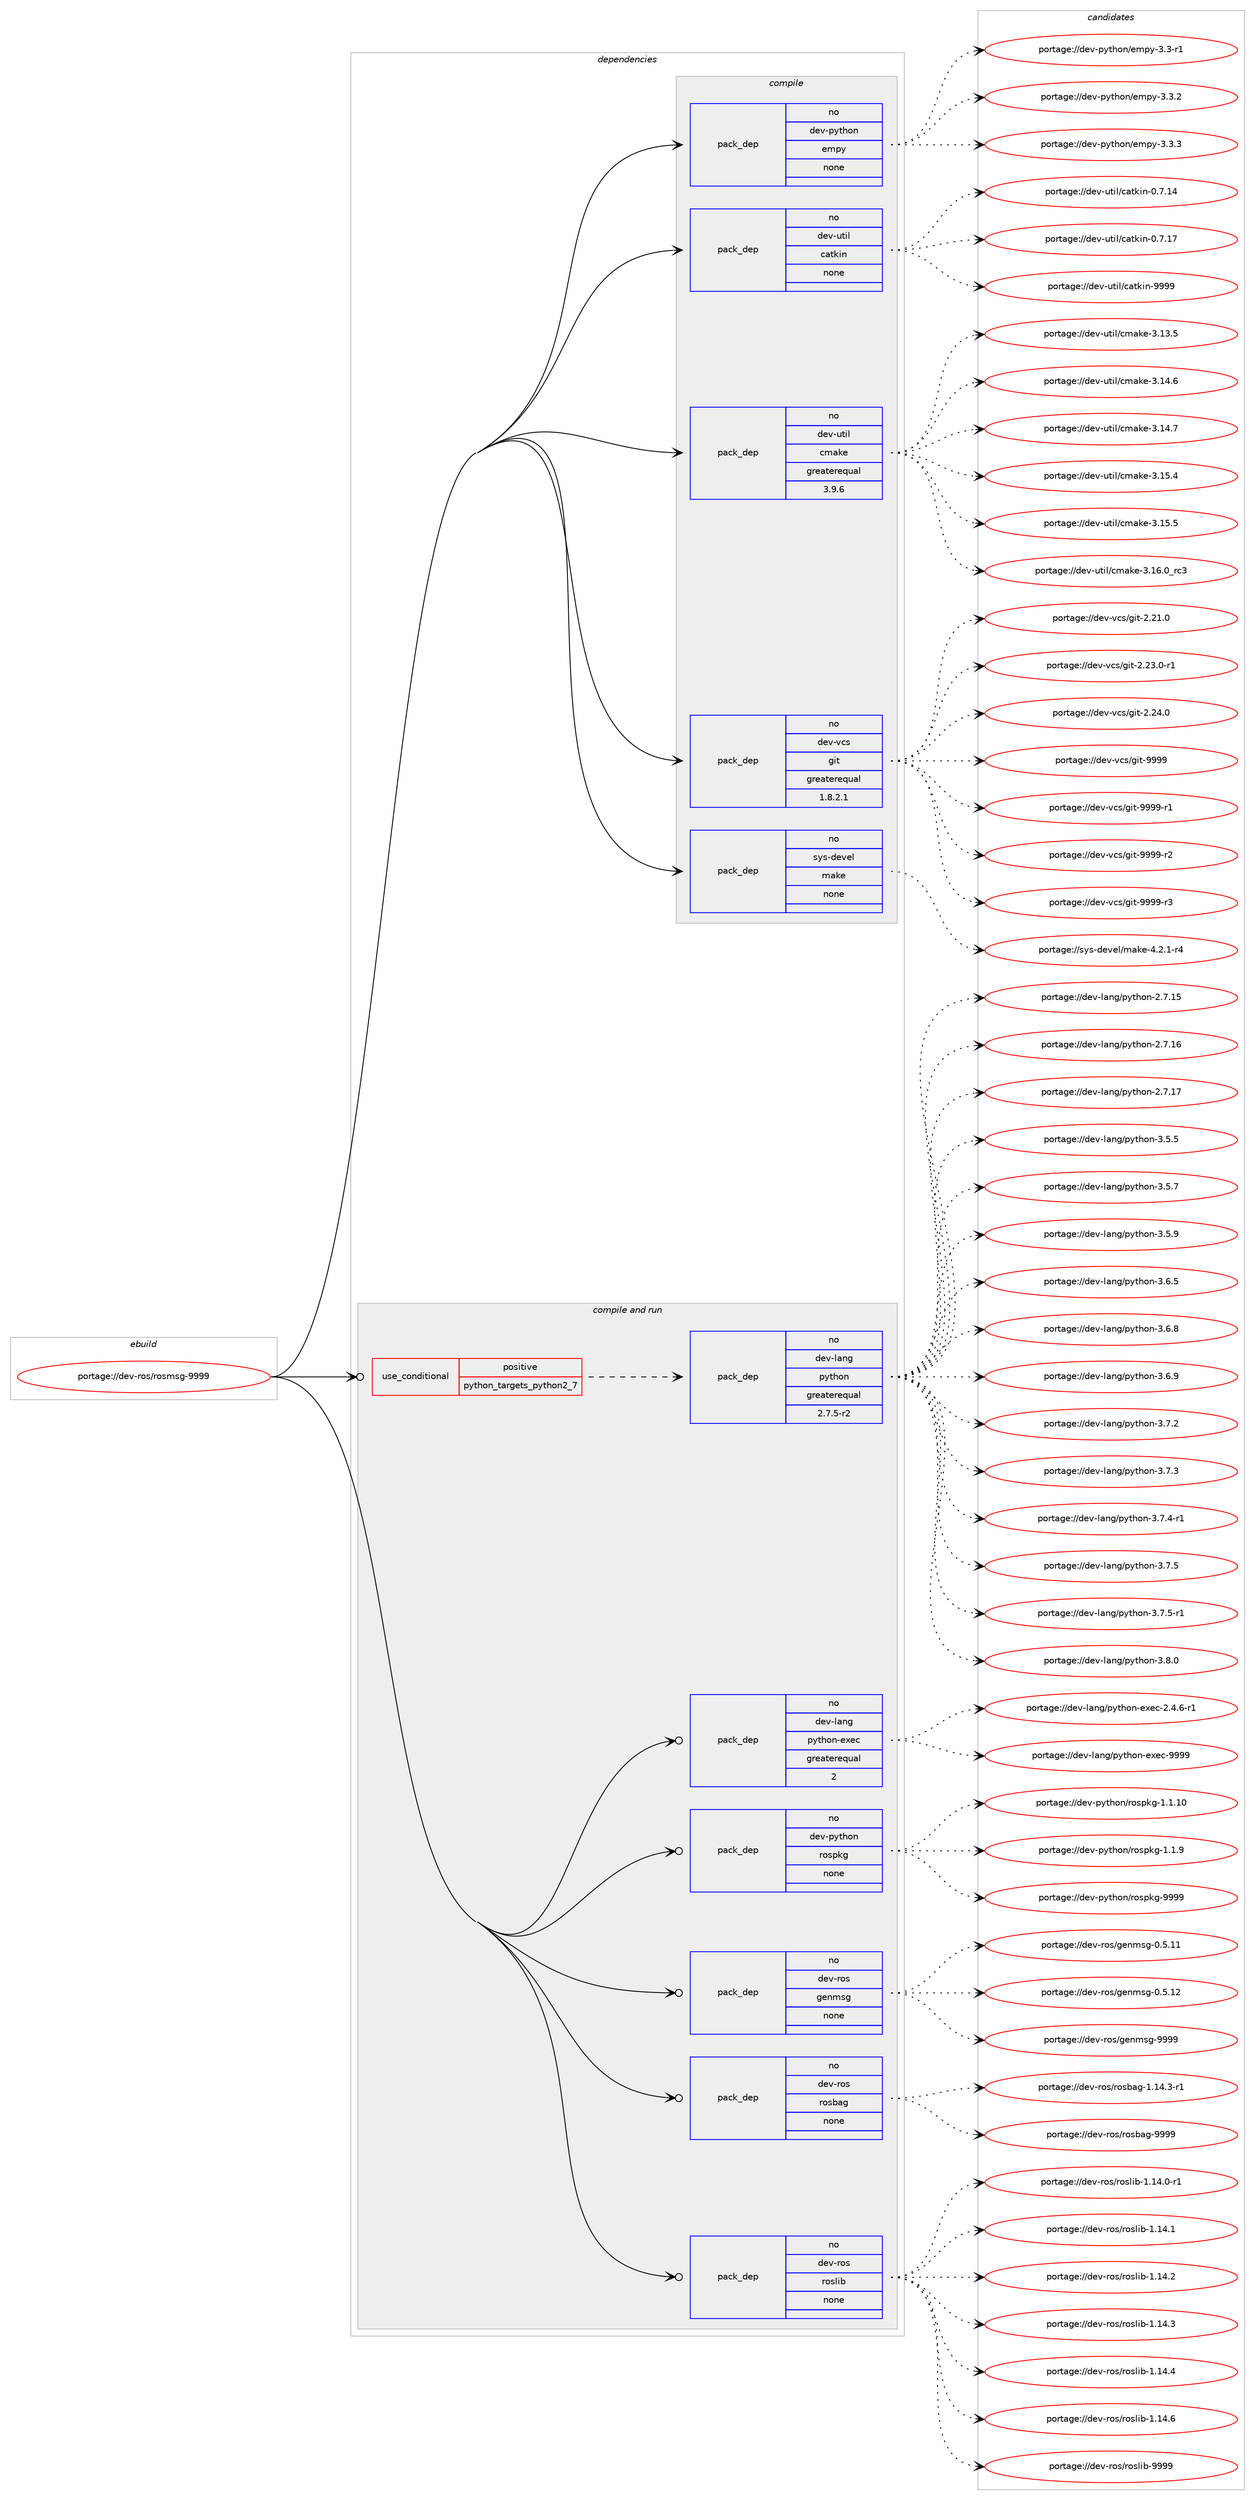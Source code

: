 digraph prolog {

# *************
# Graph options
# *************

newrank=true;
concentrate=true;
compound=true;
graph [rankdir=LR,fontname=Helvetica,fontsize=10,ranksep=1.5];#, ranksep=2.5, nodesep=0.2];
edge  [arrowhead=vee];
node  [fontname=Helvetica,fontsize=10];

# **********
# The ebuild
# **********

subgraph cluster_leftcol {
color=gray;
rank=same;
label=<<i>ebuild</i>>;
id [label="portage://dev-ros/rosmsg-9999", color=red, width=4, href="../dev-ros/rosmsg-9999.svg"];
}

# ****************
# The dependencies
# ****************

subgraph cluster_midcol {
color=gray;
label=<<i>dependencies</i>>;
subgraph cluster_compile {
fillcolor="#eeeeee";
style=filled;
label=<<i>compile</i>>;
subgraph pack149816 {
dependency197352 [label=<<TABLE BORDER="0" CELLBORDER="1" CELLSPACING="0" CELLPADDING="4" WIDTH="220"><TR><TD ROWSPAN="6" CELLPADDING="30">pack_dep</TD></TR><TR><TD WIDTH="110">no</TD></TR><TR><TD>dev-python</TD></TR><TR><TD>empy</TD></TR><TR><TD>none</TD></TR><TR><TD></TD></TR></TABLE>>, shape=none, color=blue];
}
id:e -> dependency197352:w [weight=20,style="solid",arrowhead="vee"];
subgraph pack149817 {
dependency197353 [label=<<TABLE BORDER="0" CELLBORDER="1" CELLSPACING="0" CELLPADDING="4" WIDTH="220"><TR><TD ROWSPAN="6" CELLPADDING="30">pack_dep</TD></TR><TR><TD WIDTH="110">no</TD></TR><TR><TD>dev-util</TD></TR><TR><TD>catkin</TD></TR><TR><TD>none</TD></TR><TR><TD></TD></TR></TABLE>>, shape=none, color=blue];
}
id:e -> dependency197353:w [weight=20,style="solid",arrowhead="vee"];
subgraph pack149818 {
dependency197354 [label=<<TABLE BORDER="0" CELLBORDER="1" CELLSPACING="0" CELLPADDING="4" WIDTH="220"><TR><TD ROWSPAN="6" CELLPADDING="30">pack_dep</TD></TR><TR><TD WIDTH="110">no</TD></TR><TR><TD>dev-util</TD></TR><TR><TD>cmake</TD></TR><TR><TD>greaterequal</TD></TR><TR><TD>3.9.6</TD></TR></TABLE>>, shape=none, color=blue];
}
id:e -> dependency197354:w [weight=20,style="solid",arrowhead="vee"];
subgraph pack149819 {
dependency197355 [label=<<TABLE BORDER="0" CELLBORDER="1" CELLSPACING="0" CELLPADDING="4" WIDTH="220"><TR><TD ROWSPAN="6" CELLPADDING="30">pack_dep</TD></TR><TR><TD WIDTH="110">no</TD></TR><TR><TD>dev-vcs</TD></TR><TR><TD>git</TD></TR><TR><TD>greaterequal</TD></TR><TR><TD>1.8.2.1</TD></TR></TABLE>>, shape=none, color=blue];
}
id:e -> dependency197355:w [weight=20,style="solid",arrowhead="vee"];
subgraph pack149820 {
dependency197356 [label=<<TABLE BORDER="0" CELLBORDER="1" CELLSPACING="0" CELLPADDING="4" WIDTH="220"><TR><TD ROWSPAN="6" CELLPADDING="30">pack_dep</TD></TR><TR><TD WIDTH="110">no</TD></TR><TR><TD>sys-devel</TD></TR><TR><TD>make</TD></TR><TR><TD>none</TD></TR><TR><TD></TD></TR></TABLE>>, shape=none, color=blue];
}
id:e -> dependency197356:w [weight=20,style="solid",arrowhead="vee"];
}
subgraph cluster_compileandrun {
fillcolor="#eeeeee";
style=filled;
label=<<i>compile and run</i>>;
subgraph cond44108 {
dependency197357 [label=<<TABLE BORDER="0" CELLBORDER="1" CELLSPACING="0" CELLPADDING="4"><TR><TD ROWSPAN="3" CELLPADDING="10">use_conditional</TD></TR><TR><TD>positive</TD></TR><TR><TD>python_targets_python2_7</TD></TR></TABLE>>, shape=none, color=red];
subgraph pack149821 {
dependency197358 [label=<<TABLE BORDER="0" CELLBORDER="1" CELLSPACING="0" CELLPADDING="4" WIDTH="220"><TR><TD ROWSPAN="6" CELLPADDING="30">pack_dep</TD></TR><TR><TD WIDTH="110">no</TD></TR><TR><TD>dev-lang</TD></TR><TR><TD>python</TD></TR><TR><TD>greaterequal</TD></TR><TR><TD>2.7.5-r2</TD></TR></TABLE>>, shape=none, color=blue];
}
dependency197357:e -> dependency197358:w [weight=20,style="dashed",arrowhead="vee"];
}
id:e -> dependency197357:w [weight=20,style="solid",arrowhead="odotvee"];
subgraph pack149822 {
dependency197359 [label=<<TABLE BORDER="0" CELLBORDER="1" CELLSPACING="0" CELLPADDING="4" WIDTH="220"><TR><TD ROWSPAN="6" CELLPADDING="30">pack_dep</TD></TR><TR><TD WIDTH="110">no</TD></TR><TR><TD>dev-lang</TD></TR><TR><TD>python-exec</TD></TR><TR><TD>greaterequal</TD></TR><TR><TD>2</TD></TR></TABLE>>, shape=none, color=blue];
}
id:e -> dependency197359:w [weight=20,style="solid",arrowhead="odotvee"];
subgraph pack149823 {
dependency197360 [label=<<TABLE BORDER="0" CELLBORDER="1" CELLSPACING="0" CELLPADDING="4" WIDTH="220"><TR><TD ROWSPAN="6" CELLPADDING="30">pack_dep</TD></TR><TR><TD WIDTH="110">no</TD></TR><TR><TD>dev-python</TD></TR><TR><TD>rospkg</TD></TR><TR><TD>none</TD></TR><TR><TD></TD></TR></TABLE>>, shape=none, color=blue];
}
id:e -> dependency197360:w [weight=20,style="solid",arrowhead="odotvee"];
subgraph pack149824 {
dependency197361 [label=<<TABLE BORDER="0" CELLBORDER="1" CELLSPACING="0" CELLPADDING="4" WIDTH="220"><TR><TD ROWSPAN="6" CELLPADDING="30">pack_dep</TD></TR><TR><TD WIDTH="110">no</TD></TR><TR><TD>dev-ros</TD></TR><TR><TD>genmsg</TD></TR><TR><TD>none</TD></TR><TR><TD></TD></TR></TABLE>>, shape=none, color=blue];
}
id:e -> dependency197361:w [weight=20,style="solid",arrowhead="odotvee"];
subgraph pack149825 {
dependency197362 [label=<<TABLE BORDER="0" CELLBORDER="1" CELLSPACING="0" CELLPADDING="4" WIDTH="220"><TR><TD ROWSPAN="6" CELLPADDING="30">pack_dep</TD></TR><TR><TD WIDTH="110">no</TD></TR><TR><TD>dev-ros</TD></TR><TR><TD>rosbag</TD></TR><TR><TD>none</TD></TR><TR><TD></TD></TR></TABLE>>, shape=none, color=blue];
}
id:e -> dependency197362:w [weight=20,style="solid",arrowhead="odotvee"];
subgraph pack149826 {
dependency197363 [label=<<TABLE BORDER="0" CELLBORDER="1" CELLSPACING="0" CELLPADDING="4" WIDTH="220"><TR><TD ROWSPAN="6" CELLPADDING="30">pack_dep</TD></TR><TR><TD WIDTH="110">no</TD></TR><TR><TD>dev-ros</TD></TR><TR><TD>roslib</TD></TR><TR><TD>none</TD></TR><TR><TD></TD></TR></TABLE>>, shape=none, color=blue];
}
id:e -> dependency197363:w [weight=20,style="solid",arrowhead="odotvee"];
}
subgraph cluster_run {
fillcolor="#eeeeee";
style=filled;
label=<<i>run</i>>;
}
}

# **************
# The candidates
# **************

subgraph cluster_choices {
rank=same;
color=gray;
label=<<i>candidates</i>>;

subgraph choice149816 {
color=black;
nodesep=1;
choiceportage1001011184511212111610411111047101109112121455146514511449 [label="portage://dev-python/empy-3.3-r1", color=red, width=4,href="../dev-python/empy-3.3-r1.svg"];
choiceportage1001011184511212111610411111047101109112121455146514650 [label="portage://dev-python/empy-3.3.2", color=red, width=4,href="../dev-python/empy-3.3.2.svg"];
choiceportage1001011184511212111610411111047101109112121455146514651 [label="portage://dev-python/empy-3.3.3", color=red, width=4,href="../dev-python/empy-3.3.3.svg"];
dependency197352:e -> choiceportage1001011184511212111610411111047101109112121455146514511449:w [style=dotted,weight="100"];
dependency197352:e -> choiceportage1001011184511212111610411111047101109112121455146514650:w [style=dotted,weight="100"];
dependency197352:e -> choiceportage1001011184511212111610411111047101109112121455146514651:w [style=dotted,weight="100"];
}
subgraph choice149817 {
color=black;
nodesep=1;
choiceportage1001011184511711610510847999711610710511045484655464952 [label="portage://dev-util/catkin-0.7.14", color=red, width=4,href="../dev-util/catkin-0.7.14.svg"];
choiceportage1001011184511711610510847999711610710511045484655464955 [label="portage://dev-util/catkin-0.7.17", color=red, width=4,href="../dev-util/catkin-0.7.17.svg"];
choiceportage100101118451171161051084799971161071051104557575757 [label="portage://dev-util/catkin-9999", color=red, width=4,href="../dev-util/catkin-9999.svg"];
dependency197353:e -> choiceportage1001011184511711610510847999711610710511045484655464952:w [style=dotted,weight="100"];
dependency197353:e -> choiceportage1001011184511711610510847999711610710511045484655464955:w [style=dotted,weight="100"];
dependency197353:e -> choiceportage100101118451171161051084799971161071051104557575757:w [style=dotted,weight="100"];
}
subgraph choice149818 {
color=black;
nodesep=1;
choiceportage1001011184511711610510847991099710710145514649514653 [label="portage://dev-util/cmake-3.13.5", color=red, width=4,href="../dev-util/cmake-3.13.5.svg"];
choiceportage1001011184511711610510847991099710710145514649524654 [label="portage://dev-util/cmake-3.14.6", color=red, width=4,href="../dev-util/cmake-3.14.6.svg"];
choiceportage1001011184511711610510847991099710710145514649524655 [label="portage://dev-util/cmake-3.14.7", color=red, width=4,href="../dev-util/cmake-3.14.7.svg"];
choiceportage1001011184511711610510847991099710710145514649534652 [label="portage://dev-util/cmake-3.15.4", color=red, width=4,href="../dev-util/cmake-3.15.4.svg"];
choiceportage1001011184511711610510847991099710710145514649534653 [label="portage://dev-util/cmake-3.15.5", color=red, width=4,href="../dev-util/cmake-3.15.5.svg"];
choiceportage1001011184511711610510847991099710710145514649544648951149951 [label="portage://dev-util/cmake-3.16.0_rc3", color=red, width=4,href="../dev-util/cmake-3.16.0_rc3.svg"];
dependency197354:e -> choiceportage1001011184511711610510847991099710710145514649514653:w [style=dotted,weight="100"];
dependency197354:e -> choiceportage1001011184511711610510847991099710710145514649524654:w [style=dotted,weight="100"];
dependency197354:e -> choiceportage1001011184511711610510847991099710710145514649524655:w [style=dotted,weight="100"];
dependency197354:e -> choiceportage1001011184511711610510847991099710710145514649534652:w [style=dotted,weight="100"];
dependency197354:e -> choiceportage1001011184511711610510847991099710710145514649534653:w [style=dotted,weight="100"];
dependency197354:e -> choiceportage1001011184511711610510847991099710710145514649544648951149951:w [style=dotted,weight="100"];
}
subgraph choice149819 {
color=black;
nodesep=1;
choiceportage10010111845118991154710310511645504650494648 [label="portage://dev-vcs/git-2.21.0", color=red, width=4,href="../dev-vcs/git-2.21.0.svg"];
choiceportage100101118451189911547103105116455046505146484511449 [label="portage://dev-vcs/git-2.23.0-r1", color=red, width=4,href="../dev-vcs/git-2.23.0-r1.svg"];
choiceportage10010111845118991154710310511645504650524648 [label="portage://dev-vcs/git-2.24.0", color=red, width=4,href="../dev-vcs/git-2.24.0.svg"];
choiceportage1001011184511899115471031051164557575757 [label="portage://dev-vcs/git-9999", color=red, width=4,href="../dev-vcs/git-9999.svg"];
choiceportage10010111845118991154710310511645575757574511449 [label="portage://dev-vcs/git-9999-r1", color=red, width=4,href="../dev-vcs/git-9999-r1.svg"];
choiceportage10010111845118991154710310511645575757574511450 [label="portage://dev-vcs/git-9999-r2", color=red, width=4,href="../dev-vcs/git-9999-r2.svg"];
choiceportage10010111845118991154710310511645575757574511451 [label="portage://dev-vcs/git-9999-r3", color=red, width=4,href="../dev-vcs/git-9999-r3.svg"];
dependency197355:e -> choiceportage10010111845118991154710310511645504650494648:w [style=dotted,weight="100"];
dependency197355:e -> choiceportage100101118451189911547103105116455046505146484511449:w [style=dotted,weight="100"];
dependency197355:e -> choiceportage10010111845118991154710310511645504650524648:w [style=dotted,weight="100"];
dependency197355:e -> choiceportage1001011184511899115471031051164557575757:w [style=dotted,weight="100"];
dependency197355:e -> choiceportage10010111845118991154710310511645575757574511449:w [style=dotted,weight="100"];
dependency197355:e -> choiceportage10010111845118991154710310511645575757574511450:w [style=dotted,weight="100"];
dependency197355:e -> choiceportage10010111845118991154710310511645575757574511451:w [style=dotted,weight="100"];
}
subgraph choice149820 {
color=black;
nodesep=1;
choiceportage1151211154510010111810110847109971071014552465046494511452 [label="portage://sys-devel/make-4.2.1-r4", color=red, width=4,href="../sys-devel/make-4.2.1-r4.svg"];
dependency197356:e -> choiceportage1151211154510010111810110847109971071014552465046494511452:w [style=dotted,weight="100"];
}
subgraph choice149821 {
color=black;
nodesep=1;
choiceportage10010111845108971101034711212111610411111045504655464953 [label="portage://dev-lang/python-2.7.15", color=red, width=4,href="../dev-lang/python-2.7.15.svg"];
choiceportage10010111845108971101034711212111610411111045504655464954 [label="portage://dev-lang/python-2.7.16", color=red, width=4,href="../dev-lang/python-2.7.16.svg"];
choiceportage10010111845108971101034711212111610411111045504655464955 [label="portage://dev-lang/python-2.7.17", color=red, width=4,href="../dev-lang/python-2.7.17.svg"];
choiceportage100101118451089711010347112121116104111110455146534653 [label="portage://dev-lang/python-3.5.5", color=red, width=4,href="../dev-lang/python-3.5.5.svg"];
choiceportage100101118451089711010347112121116104111110455146534655 [label="portage://dev-lang/python-3.5.7", color=red, width=4,href="../dev-lang/python-3.5.7.svg"];
choiceportage100101118451089711010347112121116104111110455146534657 [label="portage://dev-lang/python-3.5.9", color=red, width=4,href="../dev-lang/python-3.5.9.svg"];
choiceportage100101118451089711010347112121116104111110455146544653 [label="portage://dev-lang/python-3.6.5", color=red, width=4,href="../dev-lang/python-3.6.5.svg"];
choiceportage100101118451089711010347112121116104111110455146544656 [label="portage://dev-lang/python-3.6.8", color=red, width=4,href="../dev-lang/python-3.6.8.svg"];
choiceportage100101118451089711010347112121116104111110455146544657 [label="portage://dev-lang/python-3.6.9", color=red, width=4,href="../dev-lang/python-3.6.9.svg"];
choiceportage100101118451089711010347112121116104111110455146554650 [label="portage://dev-lang/python-3.7.2", color=red, width=4,href="../dev-lang/python-3.7.2.svg"];
choiceportage100101118451089711010347112121116104111110455146554651 [label="portage://dev-lang/python-3.7.3", color=red, width=4,href="../dev-lang/python-3.7.3.svg"];
choiceportage1001011184510897110103471121211161041111104551465546524511449 [label="portage://dev-lang/python-3.7.4-r1", color=red, width=4,href="../dev-lang/python-3.7.4-r1.svg"];
choiceportage100101118451089711010347112121116104111110455146554653 [label="portage://dev-lang/python-3.7.5", color=red, width=4,href="../dev-lang/python-3.7.5.svg"];
choiceportage1001011184510897110103471121211161041111104551465546534511449 [label="portage://dev-lang/python-3.7.5-r1", color=red, width=4,href="../dev-lang/python-3.7.5-r1.svg"];
choiceportage100101118451089711010347112121116104111110455146564648 [label="portage://dev-lang/python-3.8.0", color=red, width=4,href="../dev-lang/python-3.8.0.svg"];
dependency197358:e -> choiceportage10010111845108971101034711212111610411111045504655464953:w [style=dotted,weight="100"];
dependency197358:e -> choiceportage10010111845108971101034711212111610411111045504655464954:w [style=dotted,weight="100"];
dependency197358:e -> choiceportage10010111845108971101034711212111610411111045504655464955:w [style=dotted,weight="100"];
dependency197358:e -> choiceportage100101118451089711010347112121116104111110455146534653:w [style=dotted,weight="100"];
dependency197358:e -> choiceportage100101118451089711010347112121116104111110455146534655:w [style=dotted,weight="100"];
dependency197358:e -> choiceportage100101118451089711010347112121116104111110455146534657:w [style=dotted,weight="100"];
dependency197358:e -> choiceportage100101118451089711010347112121116104111110455146544653:w [style=dotted,weight="100"];
dependency197358:e -> choiceportage100101118451089711010347112121116104111110455146544656:w [style=dotted,weight="100"];
dependency197358:e -> choiceportage100101118451089711010347112121116104111110455146544657:w [style=dotted,weight="100"];
dependency197358:e -> choiceportage100101118451089711010347112121116104111110455146554650:w [style=dotted,weight="100"];
dependency197358:e -> choiceportage100101118451089711010347112121116104111110455146554651:w [style=dotted,weight="100"];
dependency197358:e -> choiceportage1001011184510897110103471121211161041111104551465546524511449:w [style=dotted,weight="100"];
dependency197358:e -> choiceportage100101118451089711010347112121116104111110455146554653:w [style=dotted,weight="100"];
dependency197358:e -> choiceportage1001011184510897110103471121211161041111104551465546534511449:w [style=dotted,weight="100"];
dependency197358:e -> choiceportage100101118451089711010347112121116104111110455146564648:w [style=dotted,weight="100"];
}
subgraph choice149822 {
color=black;
nodesep=1;
choiceportage10010111845108971101034711212111610411111045101120101994550465246544511449 [label="portage://dev-lang/python-exec-2.4.6-r1", color=red, width=4,href="../dev-lang/python-exec-2.4.6-r1.svg"];
choiceportage10010111845108971101034711212111610411111045101120101994557575757 [label="portage://dev-lang/python-exec-9999", color=red, width=4,href="../dev-lang/python-exec-9999.svg"];
dependency197359:e -> choiceportage10010111845108971101034711212111610411111045101120101994550465246544511449:w [style=dotted,weight="100"];
dependency197359:e -> choiceportage10010111845108971101034711212111610411111045101120101994557575757:w [style=dotted,weight="100"];
}
subgraph choice149823 {
color=black;
nodesep=1;
choiceportage100101118451121211161041111104711411111511210710345494649464948 [label="portage://dev-python/rospkg-1.1.10", color=red, width=4,href="../dev-python/rospkg-1.1.10.svg"];
choiceportage1001011184511212111610411111047114111115112107103454946494657 [label="portage://dev-python/rospkg-1.1.9", color=red, width=4,href="../dev-python/rospkg-1.1.9.svg"];
choiceportage10010111845112121116104111110471141111151121071034557575757 [label="portage://dev-python/rospkg-9999", color=red, width=4,href="../dev-python/rospkg-9999.svg"];
dependency197360:e -> choiceportage100101118451121211161041111104711411111511210710345494649464948:w [style=dotted,weight="100"];
dependency197360:e -> choiceportage1001011184511212111610411111047114111115112107103454946494657:w [style=dotted,weight="100"];
dependency197360:e -> choiceportage10010111845112121116104111110471141111151121071034557575757:w [style=dotted,weight="100"];
}
subgraph choice149824 {
color=black;
nodesep=1;
choiceportage100101118451141111154710310111010911510345484653464949 [label="portage://dev-ros/genmsg-0.5.11", color=red, width=4,href="../dev-ros/genmsg-0.5.11.svg"];
choiceportage100101118451141111154710310111010911510345484653464950 [label="portage://dev-ros/genmsg-0.5.12", color=red, width=4,href="../dev-ros/genmsg-0.5.12.svg"];
choiceportage10010111845114111115471031011101091151034557575757 [label="portage://dev-ros/genmsg-9999", color=red, width=4,href="../dev-ros/genmsg-9999.svg"];
dependency197361:e -> choiceportage100101118451141111154710310111010911510345484653464949:w [style=dotted,weight="100"];
dependency197361:e -> choiceportage100101118451141111154710310111010911510345484653464950:w [style=dotted,weight="100"];
dependency197361:e -> choiceportage10010111845114111115471031011101091151034557575757:w [style=dotted,weight="100"];
}
subgraph choice149825 {
color=black;
nodesep=1;
choiceportage10010111845114111115471141111159897103454946495246514511449 [label="portage://dev-ros/rosbag-1.14.3-r1", color=red, width=4,href="../dev-ros/rosbag-1.14.3-r1.svg"];
choiceportage100101118451141111154711411111598971034557575757 [label="portage://dev-ros/rosbag-9999", color=red, width=4,href="../dev-ros/rosbag-9999.svg"];
dependency197362:e -> choiceportage10010111845114111115471141111159897103454946495246514511449:w [style=dotted,weight="100"];
dependency197362:e -> choiceportage100101118451141111154711411111598971034557575757:w [style=dotted,weight="100"];
}
subgraph choice149826 {
color=black;
nodesep=1;
choiceportage100101118451141111154711411111510810598454946495246484511449 [label="portage://dev-ros/roslib-1.14.0-r1", color=red, width=4,href="../dev-ros/roslib-1.14.0-r1.svg"];
choiceportage10010111845114111115471141111151081059845494649524649 [label="portage://dev-ros/roslib-1.14.1", color=red, width=4,href="../dev-ros/roslib-1.14.1.svg"];
choiceportage10010111845114111115471141111151081059845494649524650 [label="portage://dev-ros/roslib-1.14.2", color=red, width=4,href="../dev-ros/roslib-1.14.2.svg"];
choiceportage10010111845114111115471141111151081059845494649524651 [label="portage://dev-ros/roslib-1.14.3", color=red, width=4,href="../dev-ros/roslib-1.14.3.svg"];
choiceportage10010111845114111115471141111151081059845494649524652 [label="portage://dev-ros/roslib-1.14.4", color=red, width=4,href="../dev-ros/roslib-1.14.4.svg"];
choiceportage10010111845114111115471141111151081059845494649524654 [label="portage://dev-ros/roslib-1.14.6", color=red, width=4,href="../dev-ros/roslib-1.14.6.svg"];
choiceportage1001011184511411111547114111115108105984557575757 [label="portage://dev-ros/roslib-9999", color=red, width=4,href="../dev-ros/roslib-9999.svg"];
dependency197363:e -> choiceportage100101118451141111154711411111510810598454946495246484511449:w [style=dotted,weight="100"];
dependency197363:e -> choiceportage10010111845114111115471141111151081059845494649524649:w [style=dotted,weight="100"];
dependency197363:e -> choiceportage10010111845114111115471141111151081059845494649524650:w [style=dotted,weight="100"];
dependency197363:e -> choiceportage10010111845114111115471141111151081059845494649524651:w [style=dotted,weight="100"];
dependency197363:e -> choiceportage10010111845114111115471141111151081059845494649524652:w [style=dotted,weight="100"];
dependency197363:e -> choiceportage10010111845114111115471141111151081059845494649524654:w [style=dotted,weight="100"];
dependency197363:e -> choiceportage1001011184511411111547114111115108105984557575757:w [style=dotted,weight="100"];
}
}

}
